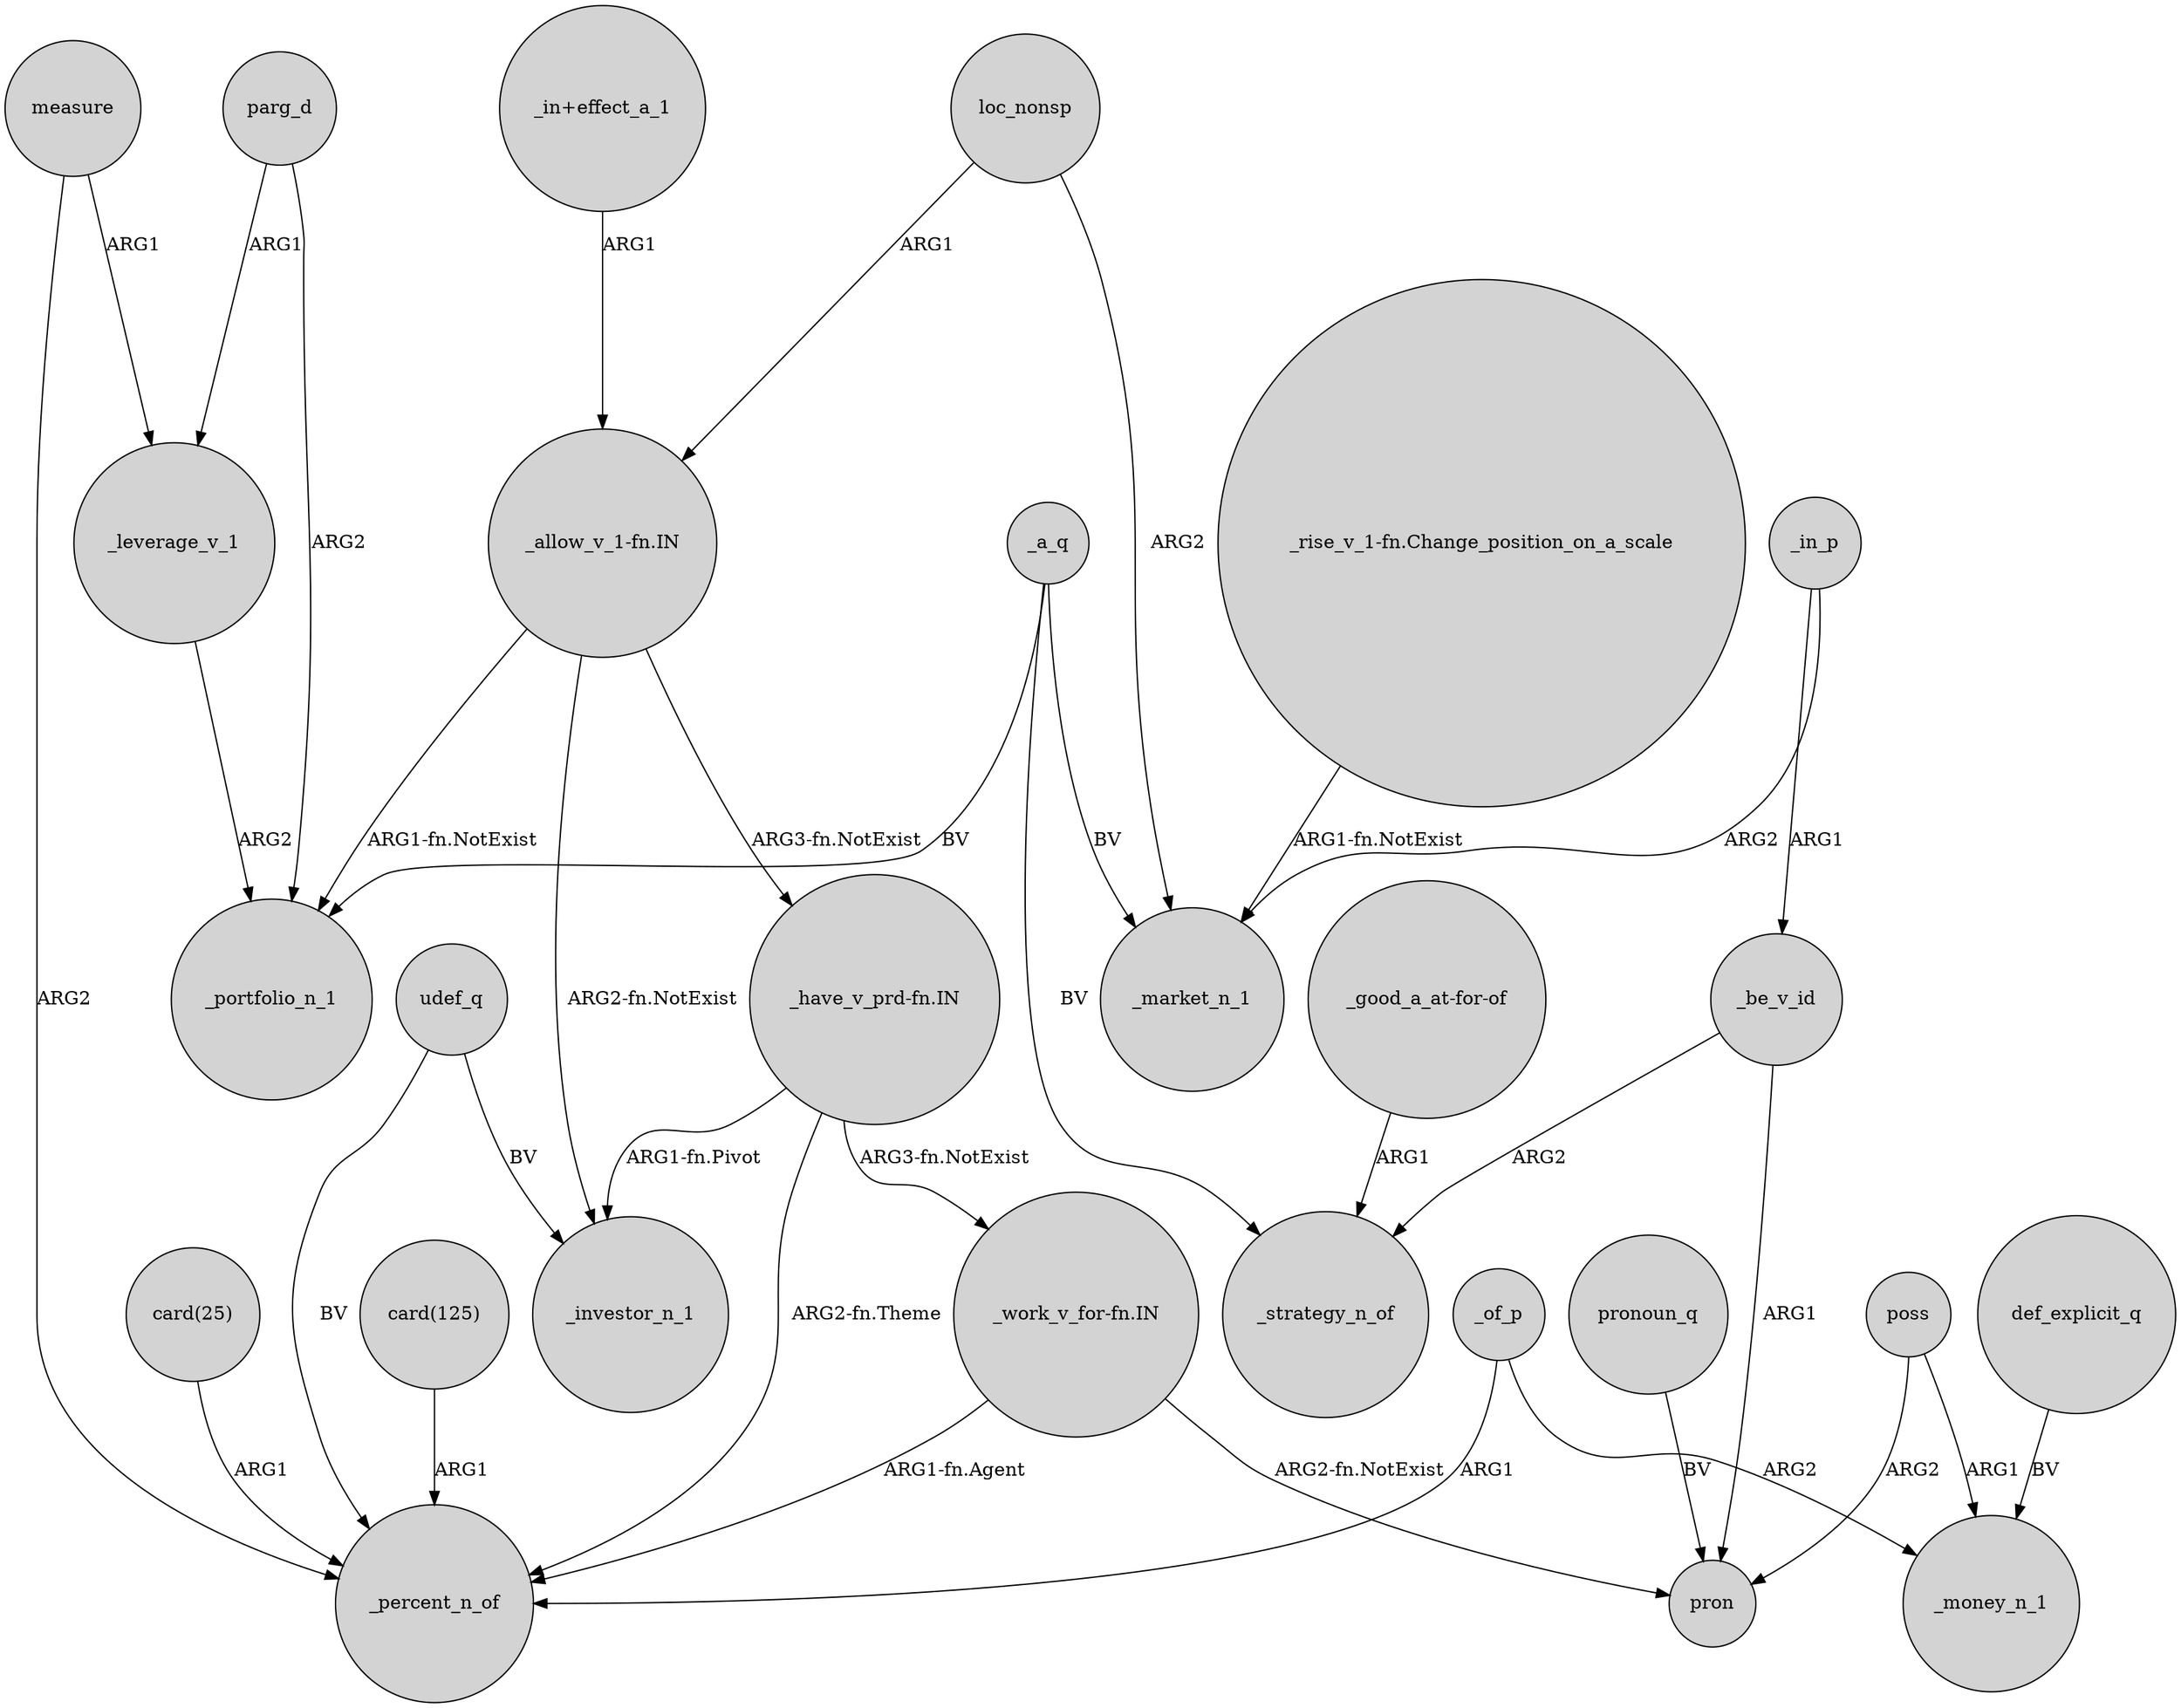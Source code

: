 digraph {
	node [shape=circle style=filled]
	"_allow_v_1-fn.IN" -> _portfolio_n_1 [label="ARG1-fn.NotExist"]
	poss -> pron [label=ARG2]
	udef_q -> _investor_n_1 [label=BV]
	loc_nonsp -> _market_n_1 [label=ARG2]
	"card(25)" -> _percent_n_of [label=ARG1]
	"_work_v_for-fn.IN" -> pron [label="ARG2-fn.NotExist"]
	_be_v_id -> _strategy_n_of [label=ARG2]
	"_in+effect_a_1" -> "_allow_v_1-fn.IN" [label=ARG1]
	_be_v_id -> pron [label=ARG1]
	_of_p -> _percent_n_of [label=ARG1]
	parg_d -> _leverage_v_1 [label=ARG1]
	pronoun_q -> pron [label=BV]
	"_work_v_for-fn.IN" -> _percent_n_of [label="ARG1-fn.Agent"]
	"card(125)" -> _percent_n_of [label=ARG1]
	measure -> _percent_n_of [label=ARG2]
	"_good_a_at-for-of" -> _strategy_n_of [label=ARG1]
	"_rise_v_1-fn.Change_position_on_a_scale" -> _market_n_1 [label="ARG1-fn.NotExist"]
	loc_nonsp -> "_allow_v_1-fn.IN" [label=ARG1]
	poss -> _money_n_1 [label=ARG1]
	_leverage_v_1 -> _portfolio_n_1 [label=ARG2]
	parg_d -> _portfolio_n_1 [label=ARG2]
	_in_p -> _be_v_id [label=ARG1]
	_a_q -> _market_n_1 [label=BV]
	"_have_v_prd-fn.IN" -> _investor_n_1 [label="ARG1-fn.Pivot"]
	_in_p -> _market_n_1 [label=ARG2]
	_of_p -> _money_n_1 [label=ARG2]
	measure -> _leverage_v_1 [label=ARG1]
	_a_q -> _portfolio_n_1 [label=BV]
	udef_q -> _percent_n_of [label=BV]
	"_have_v_prd-fn.IN" -> _percent_n_of [label="ARG2-fn.Theme"]
	"_have_v_prd-fn.IN" -> "_work_v_for-fn.IN" [label="ARG3-fn.NotExist"]
	"_allow_v_1-fn.IN" -> _investor_n_1 [label="ARG2-fn.NotExist"]
	_a_q -> _strategy_n_of [label=BV]
	def_explicit_q -> _money_n_1 [label=BV]
	"_allow_v_1-fn.IN" -> "_have_v_prd-fn.IN" [label="ARG3-fn.NotExist"]
}
